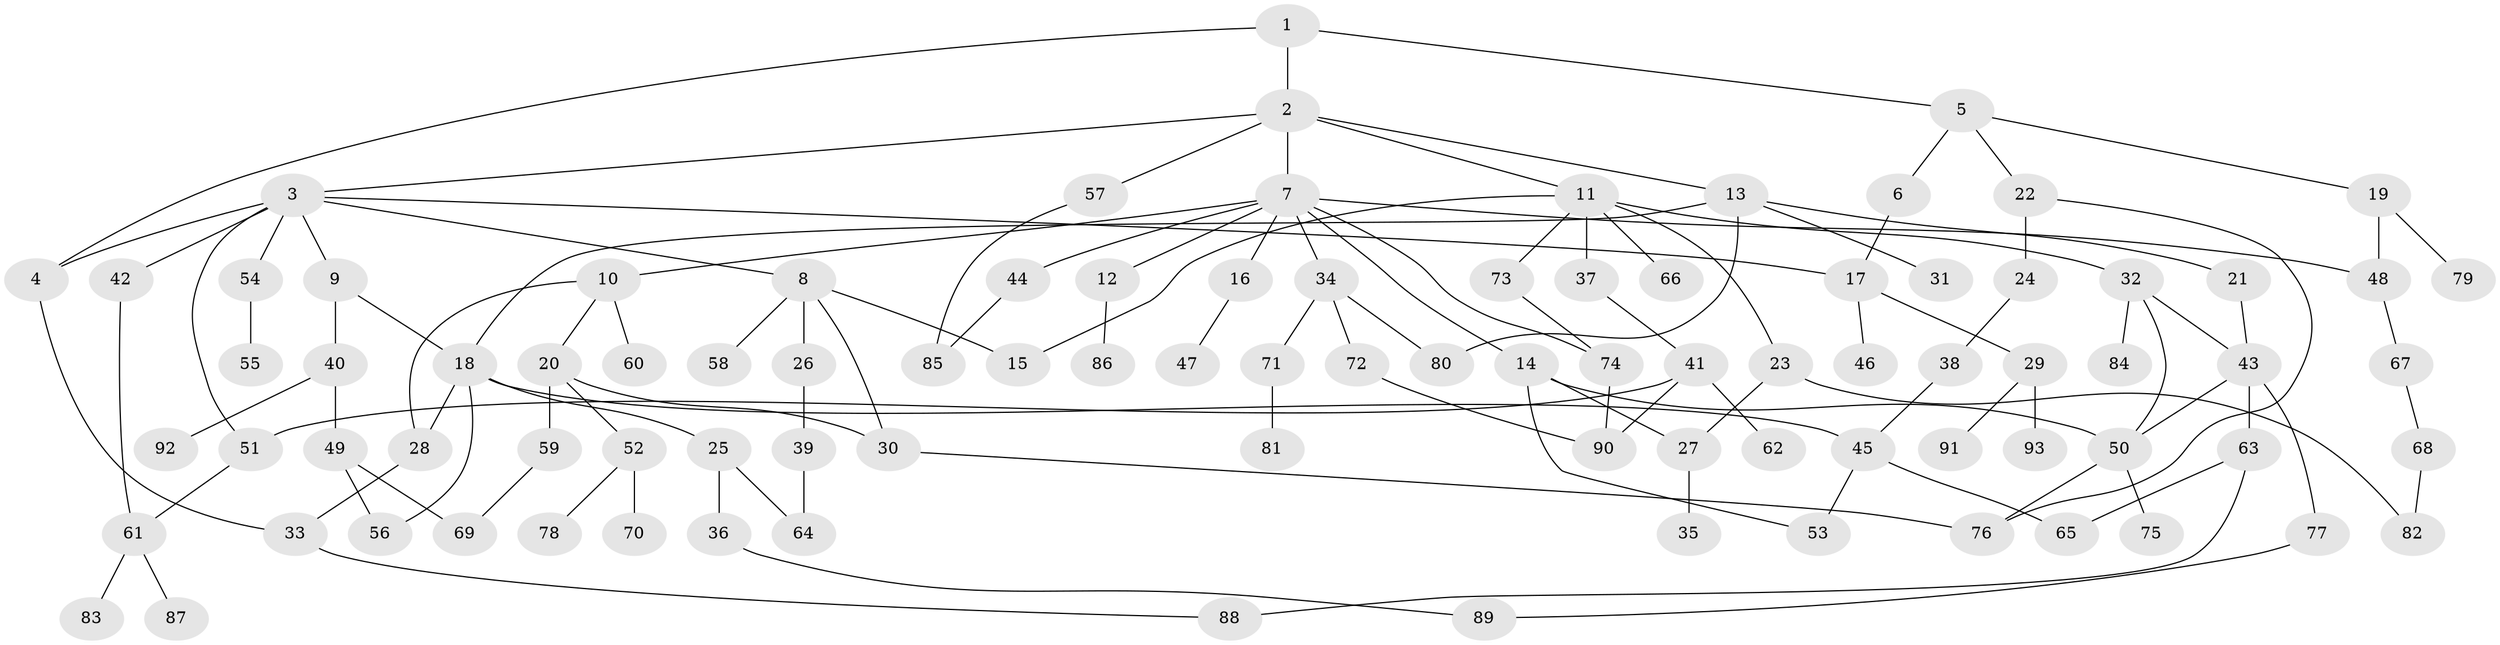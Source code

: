 // Generated by graph-tools (version 1.1) at 2025/34/03/09/25 02:34:14]
// undirected, 93 vertices, 122 edges
graph export_dot {
graph [start="1"]
  node [color=gray90,style=filled];
  1;
  2;
  3;
  4;
  5;
  6;
  7;
  8;
  9;
  10;
  11;
  12;
  13;
  14;
  15;
  16;
  17;
  18;
  19;
  20;
  21;
  22;
  23;
  24;
  25;
  26;
  27;
  28;
  29;
  30;
  31;
  32;
  33;
  34;
  35;
  36;
  37;
  38;
  39;
  40;
  41;
  42;
  43;
  44;
  45;
  46;
  47;
  48;
  49;
  50;
  51;
  52;
  53;
  54;
  55;
  56;
  57;
  58;
  59;
  60;
  61;
  62;
  63;
  64;
  65;
  66;
  67;
  68;
  69;
  70;
  71;
  72;
  73;
  74;
  75;
  76;
  77;
  78;
  79;
  80;
  81;
  82;
  83;
  84;
  85;
  86;
  87;
  88;
  89;
  90;
  91;
  92;
  93;
  1 -- 2;
  1 -- 5;
  1 -- 4;
  2 -- 3;
  2 -- 7;
  2 -- 11;
  2 -- 13;
  2 -- 57;
  3 -- 4;
  3 -- 8;
  3 -- 9;
  3 -- 42;
  3 -- 54;
  3 -- 51;
  3 -- 17;
  4 -- 33;
  5 -- 6;
  5 -- 19;
  5 -- 22;
  6 -- 17;
  7 -- 10;
  7 -- 12;
  7 -- 14;
  7 -- 16;
  7 -- 34;
  7 -- 44;
  7 -- 48;
  7 -- 74;
  8 -- 26;
  8 -- 30;
  8 -- 58;
  8 -- 15;
  9 -- 18;
  9 -- 40;
  10 -- 20;
  10 -- 60;
  10 -- 28;
  11 -- 15;
  11 -- 23;
  11 -- 32;
  11 -- 37;
  11 -- 66;
  11 -- 73;
  12 -- 86;
  13 -- 21;
  13 -- 31;
  13 -- 80;
  13 -- 18;
  14 -- 27;
  14 -- 50;
  14 -- 53;
  16 -- 47;
  17 -- 29;
  17 -- 46;
  18 -- 25;
  18 -- 28;
  18 -- 56;
  18 -- 45;
  19 -- 79;
  19 -- 48;
  20 -- 52;
  20 -- 59;
  20 -- 30;
  21 -- 43;
  22 -- 24;
  22 -- 76;
  23 -- 27;
  23 -- 82;
  24 -- 38;
  25 -- 36;
  25 -- 64;
  26 -- 39;
  27 -- 35;
  28 -- 33;
  29 -- 91;
  29 -- 93;
  30 -- 76;
  32 -- 84;
  32 -- 43;
  32 -- 50;
  33 -- 88;
  34 -- 71;
  34 -- 72;
  34 -- 80;
  36 -- 89;
  37 -- 41;
  38 -- 45;
  39 -- 64;
  40 -- 49;
  40 -- 92;
  41 -- 51;
  41 -- 62;
  41 -- 90;
  42 -- 61;
  43 -- 63;
  43 -- 77;
  43 -- 50;
  44 -- 85;
  45 -- 53;
  45 -- 65;
  48 -- 67;
  49 -- 69;
  49 -- 56;
  50 -- 75;
  50 -- 76;
  51 -- 61;
  52 -- 70;
  52 -- 78;
  54 -- 55;
  57 -- 85;
  59 -- 69;
  61 -- 83;
  61 -- 87;
  63 -- 65;
  63 -- 88;
  67 -- 68;
  68 -- 82;
  71 -- 81;
  72 -- 90;
  73 -- 74;
  74 -- 90;
  77 -- 89;
}
